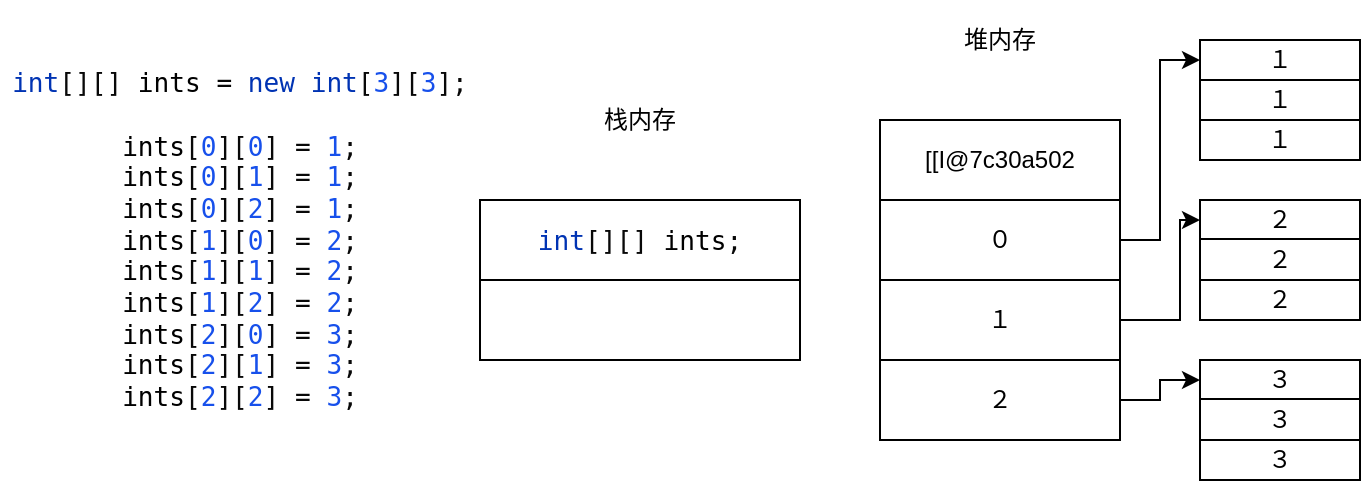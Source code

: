 <mxfile version="13.9.9" type="device"><diagram id="UXlt7VBgG_HojGVo3o9U" name="第 1 页"><mxGraphModel dx="1038" dy="607" grid="1" gridSize="10" guides="1" tooltips="1" connect="1" arrows="1" fold="1" page="1" pageScale="1" pageWidth="827" pageHeight="1169" math="0" shadow="0"><root><mxCell id="0"/><mxCell id="1" parent="0"/><mxCell id="e4vVAWUpaFy35GU1pl55-1" value="" style="rounded=0;whiteSpace=wrap;html=1;" vertex="1" parent="1"><mxGeometry x="360" y="200" width="160" height="80" as="geometry"/></mxCell><mxCell id="e4vVAWUpaFy35GU1pl55-2" value="&lt;pre style=&quot;background-color: #ffffff ; color: #080808 ; font-family: &amp;#34;jetbrains mono&amp;#34; , monospace ; font-size: 9.8pt&quot;&gt;&lt;pre style=&quot;font-family: &amp;#34;jetbrains mono&amp;#34; , monospace ; font-size: 9.8pt&quot;&gt;&lt;pre style=&quot;font-size: 9.8pt ; font-family: &amp;#34;jetbrains mono&amp;#34; , monospace&quot;&gt;&lt;span style=&quot;color: rgb(0 , 51 , 179)&quot;&gt;int&lt;/span&gt;[][] &lt;span style=&quot;color: rgb(0 , 0 , 0)&quot;&gt;ints &lt;/span&gt;= &lt;span style=&quot;color: rgb(0 , 51 , 179)&quot;&gt;new int&lt;/span&gt;[&lt;span style=&quot;color: rgb(23 , 80 , 235)&quot;&gt;3&lt;/span&gt;][&lt;span style=&quot;color: rgb(23 , 80 , 235)&quot;&gt;3&lt;/span&gt;];&lt;br&gt;&lt;br&gt;&lt;span style=&quot;color: rgb(0 , 0 , 0)&quot;&gt;ints&lt;/span&gt;[&lt;span style=&quot;color: rgb(23 , 80 , 235)&quot;&gt;0&lt;/span&gt;][&lt;span style=&quot;color: rgb(23 , 80 , 235)&quot;&gt;0&lt;/span&gt;] = &lt;span style=&quot;color: rgb(23 , 80 , 235)&quot;&gt;1&lt;/span&gt;;&lt;br&gt;&lt;span style=&quot;color: rgb(0 , 0 , 0)&quot;&gt;ints&lt;/span&gt;[&lt;span style=&quot;color: rgb(23 , 80 , 235)&quot;&gt;0&lt;/span&gt;][&lt;span style=&quot;color: rgb(23 , 80 , 235)&quot;&gt;1&lt;/span&gt;] = &lt;span style=&quot;color: rgb(23 , 80 , 235)&quot;&gt;1&lt;/span&gt;;&lt;br&gt;&lt;span style=&quot;color: rgb(0 , 0 , 0)&quot;&gt;ints&lt;/span&gt;[&lt;span style=&quot;color: rgb(23 , 80 , 235)&quot;&gt;0&lt;/span&gt;][&lt;span style=&quot;color: rgb(23 , 80 , 235)&quot;&gt;2&lt;/span&gt;] = &lt;span style=&quot;color: rgb(23 , 80 , 235)&quot;&gt;1&lt;/span&gt;;&lt;br&gt;&lt;span style=&quot;color: rgb(0 , 0 , 0)&quot;&gt;ints&lt;/span&gt;[&lt;span style=&quot;color: rgb(23 , 80 , 235)&quot;&gt;1&lt;/span&gt;][&lt;span style=&quot;color: rgb(23 , 80 , 235)&quot;&gt;0&lt;/span&gt;] = &lt;span style=&quot;color: rgb(23 , 80 , 235)&quot;&gt;2&lt;/span&gt;;&lt;br&gt;&lt;span style=&quot;color: rgb(0 , 0 , 0)&quot;&gt;ints&lt;/span&gt;[&lt;span style=&quot;color: rgb(23 , 80 , 235)&quot;&gt;1&lt;/span&gt;][&lt;span style=&quot;color: rgb(23 , 80 , 235)&quot;&gt;1&lt;/span&gt;] = &lt;span style=&quot;color: rgb(23 , 80 , 235)&quot;&gt;2&lt;/span&gt;;&lt;br&gt;&lt;span style=&quot;color: rgb(0 , 0 , 0)&quot;&gt;ints&lt;/span&gt;[&lt;span style=&quot;color: rgb(23 , 80 , 235)&quot;&gt;1&lt;/span&gt;][&lt;span style=&quot;color: rgb(23 , 80 , 235)&quot;&gt;2&lt;/span&gt;] = &lt;span style=&quot;color: rgb(23 , 80 , 235)&quot;&gt;2&lt;/span&gt;;&lt;br&gt;&lt;span style=&quot;color: rgb(0 , 0 , 0)&quot;&gt;ints&lt;/span&gt;[&lt;span style=&quot;color: rgb(23 , 80 , 235)&quot;&gt;2&lt;/span&gt;][&lt;span style=&quot;color: rgb(23 , 80 , 235)&quot;&gt;0&lt;/span&gt;] = &lt;span style=&quot;color: rgb(23 , 80 , 235)&quot;&gt;3&lt;/span&gt;;&lt;br&gt;&lt;span style=&quot;color: rgb(0 , 0 , 0)&quot;&gt;ints&lt;/span&gt;[&lt;span style=&quot;color: rgb(23 , 80 , 235)&quot;&gt;2&lt;/span&gt;][&lt;span style=&quot;color: rgb(23 , 80 , 235)&quot;&gt;1&lt;/span&gt;] = &lt;span style=&quot;color: rgb(23 , 80 , 235)&quot;&gt;3&lt;/span&gt;;&lt;br&gt;&lt;span style=&quot;color: rgb(0 , 0 , 0)&quot;&gt;ints&lt;/span&gt;[&lt;span style=&quot;color: rgb(23 , 80 , 235)&quot;&gt;2&lt;/span&gt;][&lt;span style=&quot;color: rgb(23 , 80 , 235)&quot;&gt;2&lt;/span&gt;] = &lt;span style=&quot;color: rgb(23 , 80 , 235)&quot;&gt;3&lt;/span&gt;;&lt;/pre&gt;&lt;/pre&gt;&lt;/pre&gt;" style="text;html=1;strokeColor=none;fillColor=none;align=center;verticalAlign=middle;whiteSpace=wrap;rounded=0;" vertex="1" parent="1"><mxGeometry x="120" y="120" width="240" height="200" as="geometry"/></mxCell><mxCell id="e4vVAWUpaFy35GU1pl55-3" value="&lt;pre style=&quot;background-color: #ffffff ; color: #080808 ; font-family: &amp;#34;jetbrains mono&amp;#34; , monospace ; font-size: 9.8pt&quot;&gt;&lt;span style=&quot;color: #0033b3&quot;&gt;int&lt;/span&gt;[][] &lt;span style=&quot;color: #000000&quot;&gt;ints&lt;/span&gt;;&lt;/pre&gt;" style="text;html=1;strokeColor=none;fillColor=none;align=center;verticalAlign=middle;whiteSpace=wrap;rounded=0;" vertex="1" parent="1"><mxGeometry x="360" y="200" width="160" height="40" as="geometry"/></mxCell><mxCell id="e4vVAWUpaFy35GU1pl55-4" value="" style="endArrow=none;html=1;" edge="1" parent="1"><mxGeometry width="50" height="50" relative="1" as="geometry"><mxPoint x="360" y="240" as="sourcePoint"/><mxPoint x="520" y="240" as="targetPoint"/></mxGeometry></mxCell><mxCell id="e4vVAWUpaFy35GU1pl55-5" value="栈内存" style="text;html=1;strokeColor=none;fillColor=none;align=center;verticalAlign=middle;whiteSpace=wrap;rounded=0;" vertex="1" parent="1"><mxGeometry x="400" y="140" width="80" height="40" as="geometry"/></mxCell><mxCell id="e4vVAWUpaFy35GU1pl55-6" value="" style="rounded=0;whiteSpace=wrap;html=1;" vertex="1" parent="1"><mxGeometry x="560" y="160" width="120" height="160" as="geometry"/></mxCell><mxCell id="e4vVAWUpaFy35GU1pl55-9" value="堆内存" style="text;html=1;strokeColor=none;fillColor=none;align=center;verticalAlign=middle;whiteSpace=wrap;rounded=0;" vertex="1" parent="1"><mxGeometry x="560" y="100" width="120" height="40" as="geometry"/></mxCell><mxCell id="e4vVAWUpaFy35GU1pl55-10" value="" style="endArrow=none;html=1;" edge="1" parent="1"><mxGeometry width="50" height="50" relative="1" as="geometry"><mxPoint x="560" y="240" as="sourcePoint"/><mxPoint x="680" y="240" as="targetPoint"/></mxGeometry></mxCell><mxCell id="e4vVAWUpaFy35GU1pl55-11" value="" style="endArrow=none;html=1;" edge="1" parent="1"><mxGeometry width="50" height="50" relative="1" as="geometry"><mxPoint x="560" y="280" as="sourcePoint"/><mxPoint x="680" y="280" as="targetPoint"/></mxGeometry></mxCell><mxCell id="e4vVAWUpaFy35GU1pl55-12" value="" style="endArrow=none;html=1;" edge="1" parent="1"><mxGeometry width="50" height="50" relative="1" as="geometry"><mxPoint x="560" y="200" as="sourcePoint"/><mxPoint x="680" y="200" as="targetPoint"/></mxGeometry></mxCell><mxCell id="e4vVAWUpaFy35GU1pl55-13" value="[[I@7c30a502" style="text;html=1;strokeColor=none;fillColor=none;align=center;verticalAlign=middle;whiteSpace=wrap;rounded=0;" vertex="1" parent="1"><mxGeometry x="560" y="160" width="120" height="40" as="geometry"/></mxCell><mxCell id="e4vVAWUpaFy35GU1pl55-44" style="edgeStyle=orthogonalEdgeStyle;rounded=0;orthogonalLoop=1;jettySize=auto;html=1;entryX=0;entryY=0.5;entryDx=0;entryDy=0;" edge="1" parent="1" source="e4vVAWUpaFy35GU1pl55-14" target="e4vVAWUpaFy35GU1pl55-37"><mxGeometry relative="1" as="geometry"/></mxCell><mxCell id="e4vVAWUpaFy35GU1pl55-14" value="２" style="text;html=1;strokeColor=none;fillColor=none;align=center;verticalAlign=middle;whiteSpace=wrap;rounded=0;" vertex="1" parent="1"><mxGeometry x="560" y="280" width="120" height="40" as="geometry"/></mxCell><mxCell id="e4vVAWUpaFy35GU1pl55-42" style="edgeStyle=orthogonalEdgeStyle;rounded=0;orthogonalLoop=1;jettySize=auto;html=1;entryX=0;entryY=0.5;entryDx=0;entryDy=0;" edge="1" parent="1" source="e4vVAWUpaFy35GU1pl55-15" target="e4vVAWUpaFy35GU1pl55-33"><mxGeometry relative="1" as="geometry"/></mxCell><mxCell id="e4vVAWUpaFy35GU1pl55-15" value="０" style="text;html=1;strokeColor=none;fillColor=none;align=center;verticalAlign=middle;whiteSpace=wrap;rounded=0;" vertex="1" parent="1"><mxGeometry x="560" y="200" width="120" height="40" as="geometry"/></mxCell><mxCell id="e4vVAWUpaFy35GU1pl55-45" style="edgeStyle=orthogonalEdgeStyle;rounded=0;orthogonalLoop=1;jettySize=auto;html=1;entryX=0;entryY=0.5;entryDx=0;entryDy=0;" edge="1" parent="1" source="e4vVAWUpaFy35GU1pl55-16" target="e4vVAWUpaFy35GU1pl55-30"><mxGeometry relative="1" as="geometry"><Array as="points"><mxPoint x="710" y="260"/><mxPoint x="710" y="210"/></Array></mxGeometry></mxCell><mxCell id="e4vVAWUpaFy35GU1pl55-16" value="１" style="text;html=1;strokeColor=none;fillColor=none;align=center;verticalAlign=middle;whiteSpace=wrap;rounded=0;" vertex="1" parent="1"><mxGeometry x="560" y="240" width="120" height="40" as="geometry"/></mxCell><mxCell id="e4vVAWUpaFy35GU1pl55-17" value="" style="rounded=0;whiteSpace=wrap;html=1;" vertex="1" parent="1"><mxGeometry x="720" y="120" width="80" height="60" as="geometry"/></mxCell><mxCell id="e4vVAWUpaFy35GU1pl55-18" value="" style="rounded=0;whiteSpace=wrap;html=1;" vertex="1" parent="1"><mxGeometry x="720" y="200" width="80" height="60" as="geometry"/></mxCell><mxCell id="e4vVAWUpaFy35GU1pl55-19" value="" style="rounded=0;whiteSpace=wrap;html=1;" vertex="1" parent="1"><mxGeometry x="720" y="280" width="80" height="60" as="geometry"/></mxCell><mxCell id="e4vVAWUpaFy35GU1pl55-20" value="" style="endArrow=none;html=1;" edge="1" parent="1"><mxGeometry width="50" height="50" relative="1" as="geometry"><mxPoint x="720" y="140" as="sourcePoint"/><mxPoint x="800" y="140" as="targetPoint"/></mxGeometry></mxCell><mxCell id="e4vVAWUpaFy35GU1pl55-21" value="" style="endArrow=none;html=1;" edge="1" parent="1"><mxGeometry width="50" height="50" relative="1" as="geometry"><mxPoint x="720" y="160" as="sourcePoint"/><mxPoint x="800" y="160" as="targetPoint"/></mxGeometry></mxCell><mxCell id="e4vVAWUpaFy35GU1pl55-22" value="" style="endArrow=none;html=1;" edge="1" parent="1"><mxGeometry width="50" height="50" relative="1" as="geometry"><mxPoint x="720" y="219.5" as="sourcePoint"/><mxPoint x="800" y="219.5" as="targetPoint"/></mxGeometry></mxCell><mxCell id="e4vVAWUpaFy35GU1pl55-23" value="" style="endArrow=none;html=1;" edge="1" parent="1"><mxGeometry width="50" height="50" relative="1" as="geometry"><mxPoint x="720" y="240" as="sourcePoint"/><mxPoint x="800" y="240" as="targetPoint"/></mxGeometry></mxCell><mxCell id="e4vVAWUpaFy35GU1pl55-24" value="" style="endArrow=none;html=1;" edge="1" parent="1"><mxGeometry width="50" height="50" relative="1" as="geometry"><mxPoint x="720" y="299.5" as="sourcePoint"/><mxPoint x="800" y="299.5" as="targetPoint"/></mxGeometry></mxCell><mxCell id="e4vVAWUpaFy35GU1pl55-25" value="" style="endArrow=none;html=1;" edge="1" parent="1"><mxGeometry width="50" height="50" relative="1" as="geometry"><mxPoint x="720" y="320" as="sourcePoint"/><mxPoint x="800" y="320" as="targetPoint"/></mxGeometry></mxCell><mxCell id="e4vVAWUpaFy35GU1pl55-28" value="３" style="text;html=1;strokeColor=none;fillColor=none;align=center;verticalAlign=middle;whiteSpace=wrap;rounded=0;" vertex="1" parent="1"><mxGeometry x="720" y="320" width="80" height="20" as="geometry"/></mxCell><mxCell id="e4vVAWUpaFy35GU1pl55-29" value="２" style="text;html=1;strokeColor=none;fillColor=none;align=center;verticalAlign=middle;whiteSpace=wrap;rounded=0;" vertex="1" parent="1"><mxGeometry x="720" y="220" width="80" height="20" as="geometry"/></mxCell><mxCell id="e4vVAWUpaFy35GU1pl55-30" value="２" style="text;html=1;strokeColor=none;fillColor=none;align=center;verticalAlign=middle;whiteSpace=wrap;rounded=0;" vertex="1" parent="1"><mxGeometry x="720" y="200" width="80" height="20" as="geometry"/></mxCell><mxCell id="e4vVAWUpaFy35GU1pl55-31" value="１" style="text;html=1;strokeColor=none;fillColor=none;align=center;verticalAlign=middle;whiteSpace=wrap;rounded=0;" vertex="1" parent="1"><mxGeometry x="720" y="160" width="80" height="20" as="geometry"/></mxCell><mxCell id="e4vVAWUpaFy35GU1pl55-32" value="１" style="text;html=1;strokeColor=none;fillColor=none;align=center;verticalAlign=middle;whiteSpace=wrap;rounded=0;" vertex="1" parent="1"><mxGeometry x="720" y="140" width="80" height="20" as="geometry"/></mxCell><mxCell id="e4vVAWUpaFy35GU1pl55-33" value="１" style="text;html=1;strokeColor=none;fillColor=none;align=center;verticalAlign=middle;whiteSpace=wrap;rounded=0;" vertex="1" parent="1"><mxGeometry x="720" y="120" width="80" height="20" as="geometry"/></mxCell><mxCell id="e4vVAWUpaFy35GU1pl55-36" value="３" style="text;html=1;strokeColor=none;fillColor=none;align=center;verticalAlign=middle;whiteSpace=wrap;rounded=0;" vertex="1" parent="1"><mxGeometry x="720" y="300" width="80" height="20" as="geometry"/></mxCell><mxCell id="e4vVAWUpaFy35GU1pl55-37" value="３" style="text;html=1;strokeColor=none;fillColor=none;align=center;verticalAlign=middle;whiteSpace=wrap;rounded=0;" vertex="1" parent="1"><mxGeometry x="720" y="280" width="80" height="20" as="geometry"/></mxCell><mxCell id="e4vVAWUpaFy35GU1pl55-38" value="２" style="text;html=1;strokeColor=none;fillColor=none;align=center;verticalAlign=middle;whiteSpace=wrap;rounded=0;" vertex="1" parent="1"><mxGeometry x="720" y="240" width="80" height="20" as="geometry"/></mxCell></root></mxGraphModel></diagram></mxfile>